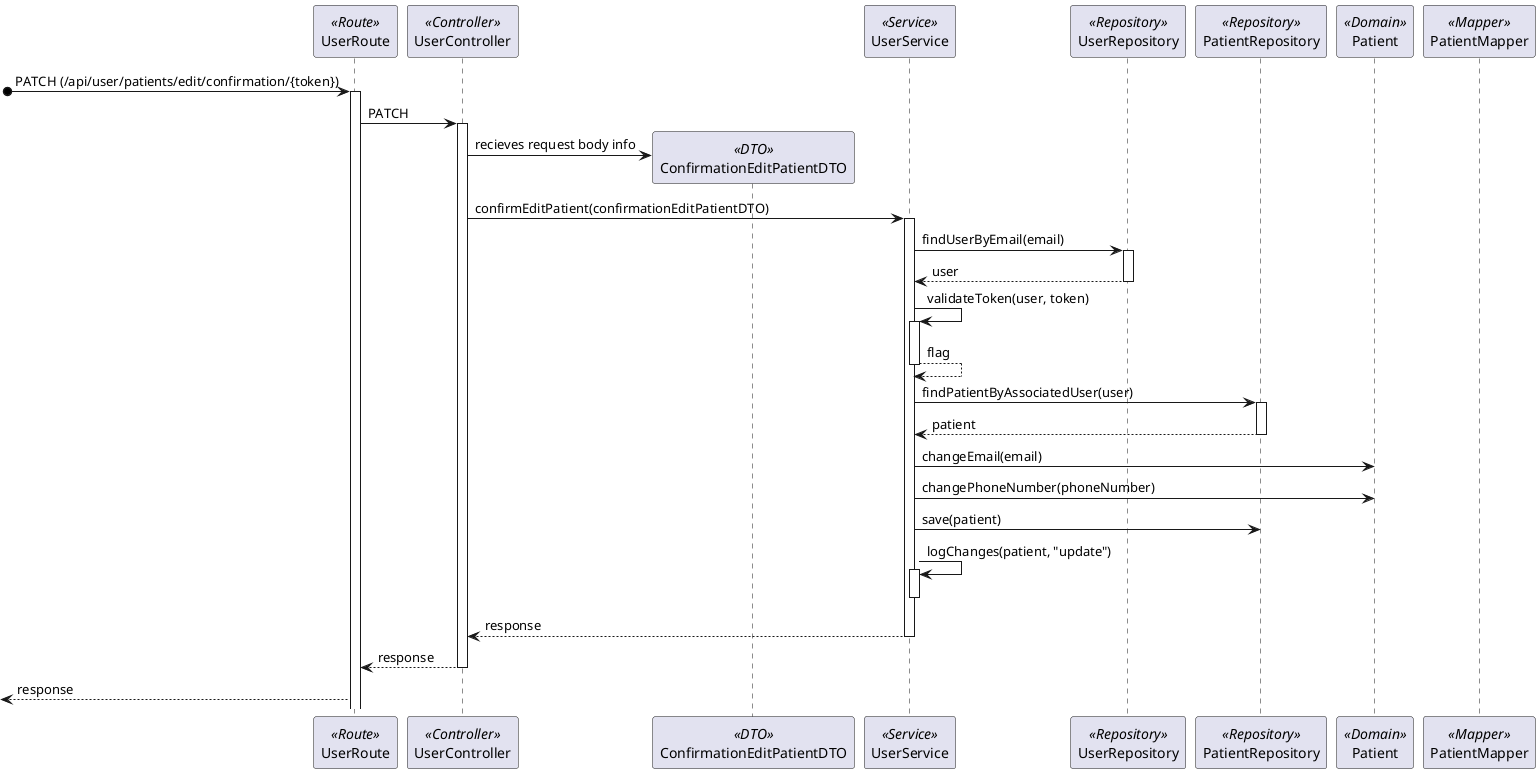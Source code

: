 ```plantuml
@startuml Process_View_Posterior_Confirmation
participant UserRoute as Route <<Route>>
participant UserController as Controller <<Controller>>
participant ConfirmationEditPatientDTO as ConfirmationDTO <<DTO>>
participant UserService as Service <<Service>>
participant UserRepository as Repository <<Repository>>
participant PatientRepository as PatientRepository <<Repository>> 
participant Patient as Patient <<Domain>>
participant PatientMapper as Mapper <<Mapper>>
[o-> Route : PATCH (/api/user/patients/edit/confirmation/{token})
activate Route
Route -> Controller : PATCH
activate Controller
Controller -> ConfirmationDTO** : recieves request body info
Controller -> Service : confirmEditPatient(confirmationEditPatientDTO)
activate Service
Service -> Repository : findUserByEmail(email)
activate Repository
return user
Service -> Service : validateToken(user, token)
activate Service
return flag
Service -> PatientRepository : findPatientByAssociatedUser(user)
activate PatientRepository
return patient
Service -> Patient : changeEmail(email)
Service -> Patient : changePhoneNumber(phoneNumber)
Service -> PatientRepository : save(patient)
Service -> Service : logChanges(patient, "update")
activate Service
deactivate Service
return response
return response
<-- Route : response
@enduml
```